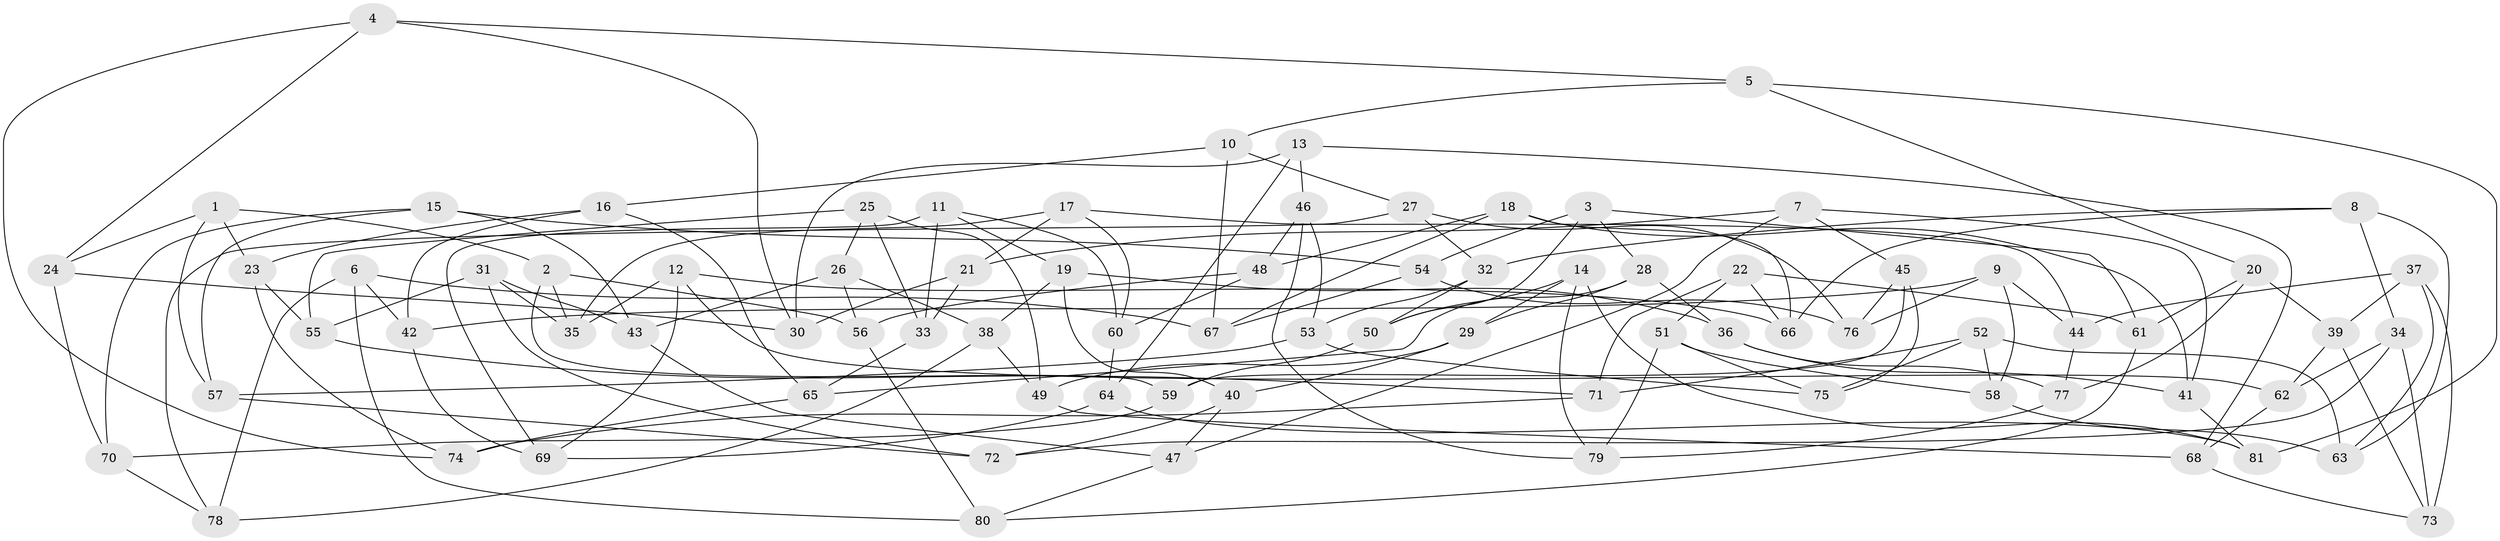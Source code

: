 // Generated by graph-tools (version 1.1) at 2025/11/02/27/25 16:11:43]
// undirected, 81 vertices, 162 edges
graph export_dot {
graph [start="1"]
  node [color=gray90,style=filled];
  1;
  2;
  3;
  4;
  5;
  6;
  7;
  8;
  9;
  10;
  11;
  12;
  13;
  14;
  15;
  16;
  17;
  18;
  19;
  20;
  21;
  22;
  23;
  24;
  25;
  26;
  27;
  28;
  29;
  30;
  31;
  32;
  33;
  34;
  35;
  36;
  37;
  38;
  39;
  40;
  41;
  42;
  43;
  44;
  45;
  46;
  47;
  48;
  49;
  50;
  51;
  52;
  53;
  54;
  55;
  56;
  57;
  58;
  59;
  60;
  61;
  62;
  63;
  64;
  65;
  66;
  67;
  68;
  69;
  70;
  71;
  72;
  73;
  74;
  75;
  76;
  77;
  78;
  79;
  80;
  81;
  1 -- 57;
  1 -- 23;
  1 -- 2;
  1 -- 24;
  2 -- 56;
  2 -- 59;
  2 -- 35;
  3 -- 54;
  3 -- 50;
  3 -- 61;
  3 -- 28;
  4 -- 5;
  4 -- 24;
  4 -- 74;
  4 -- 30;
  5 -- 10;
  5 -- 20;
  5 -- 81;
  6 -- 42;
  6 -- 78;
  6 -- 80;
  6 -- 67;
  7 -- 41;
  7 -- 21;
  7 -- 45;
  7 -- 47;
  8 -- 32;
  8 -- 34;
  8 -- 66;
  8 -- 63;
  9 -- 76;
  9 -- 58;
  9 -- 44;
  9 -- 42;
  10 -- 67;
  10 -- 27;
  10 -- 16;
  11 -- 33;
  11 -- 69;
  11 -- 19;
  11 -- 60;
  12 -- 62;
  12 -- 35;
  12 -- 66;
  12 -- 69;
  13 -- 30;
  13 -- 46;
  13 -- 64;
  13 -- 68;
  14 -- 79;
  14 -- 29;
  14 -- 81;
  14 -- 50;
  15 -- 54;
  15 -- 57;
  15 -- 70;
  15 -- 43;
  16 -- 23;
  16 -- 42;
  16 -- 65;
  17 -- 60;
  17 -- 44;
  17 -- 21;
  17 -- 35;
  18 -- 41;
  18 -- 66;
  18 -- 48;
  18 -- 67;
  19 -- 36;
  19 -- 38;
  19 -- 40;
  20 -- 39;
  20 -- 77;
  20 -- 61;
  21 -- 33;
  21 -- 30;
  22 -- 66;
  22 -- 61;
  22 -- 51;
  22 -- 71;
  23 -- 74;
  23 -- 55;
  24 -- 30;
  24 -- 70;
  25 -- 55;
  25 -- 49;
  25 -- 33;
  25 -- 26;
  26 -- 38;
  26 -- 56;
  26 -- 43;
  27 -- 78;
  27 -- 32;
  27 -- 76;
  28 -- 29;
  28 -- 36;
  28 -- 65;
  29 -- 40;
  29 -- 49;
  31 -- 43;
  31 -- 35;
  31 -- 55;
  31 -- 72;
  32 -- 50;
  32 -- 53;
  33 -- 65;
  34 -- 72;
  34 -- 73;
  34 -- 62;
  36 -- 77;
  36 -- 41;
  37 -- 44;
  37 -- 73;
  37 -- 39;
  37 -- 63;
  38 -- 78;
  38 -- 49;
  39 -- 73;
  39 -- 62;
  40 -- 47;
  40 -- 72;
  41 -- 81;
  42 -- 69;
  43 -- 47;
  44 -- 77;
  45 -- 75;
  45 -- 76;
  45 -- 59;
  46 -- 48;
  46 -- 79;
  46 -- 53;
  47 -- 80;
  48 -- 56;
  48 -- 60;
  49 -- 68;
  50 -- 59;
  51 -- 79;
  51 -- 75;
  51 -- 58;
  52 -- 71;
  52 -- 63;
  52 -- 58;
  52 -- 75;
  53 -- 75;
  53 -- 57;
  54 -- 67;
  54 -- 76;
  55 -- 71;
  56 -- 80;
  57 -- 72;
  58 -- 63;
  59 -- 70;
  60 -- 64;
  61 -- 80;
  62 -- 68;
  64 -- 69;
  64 -- 81;
  65 -- 74;
  68 -- 73;
  70 -- 78;
  71 -- 74;
  77 -- 79;
}
